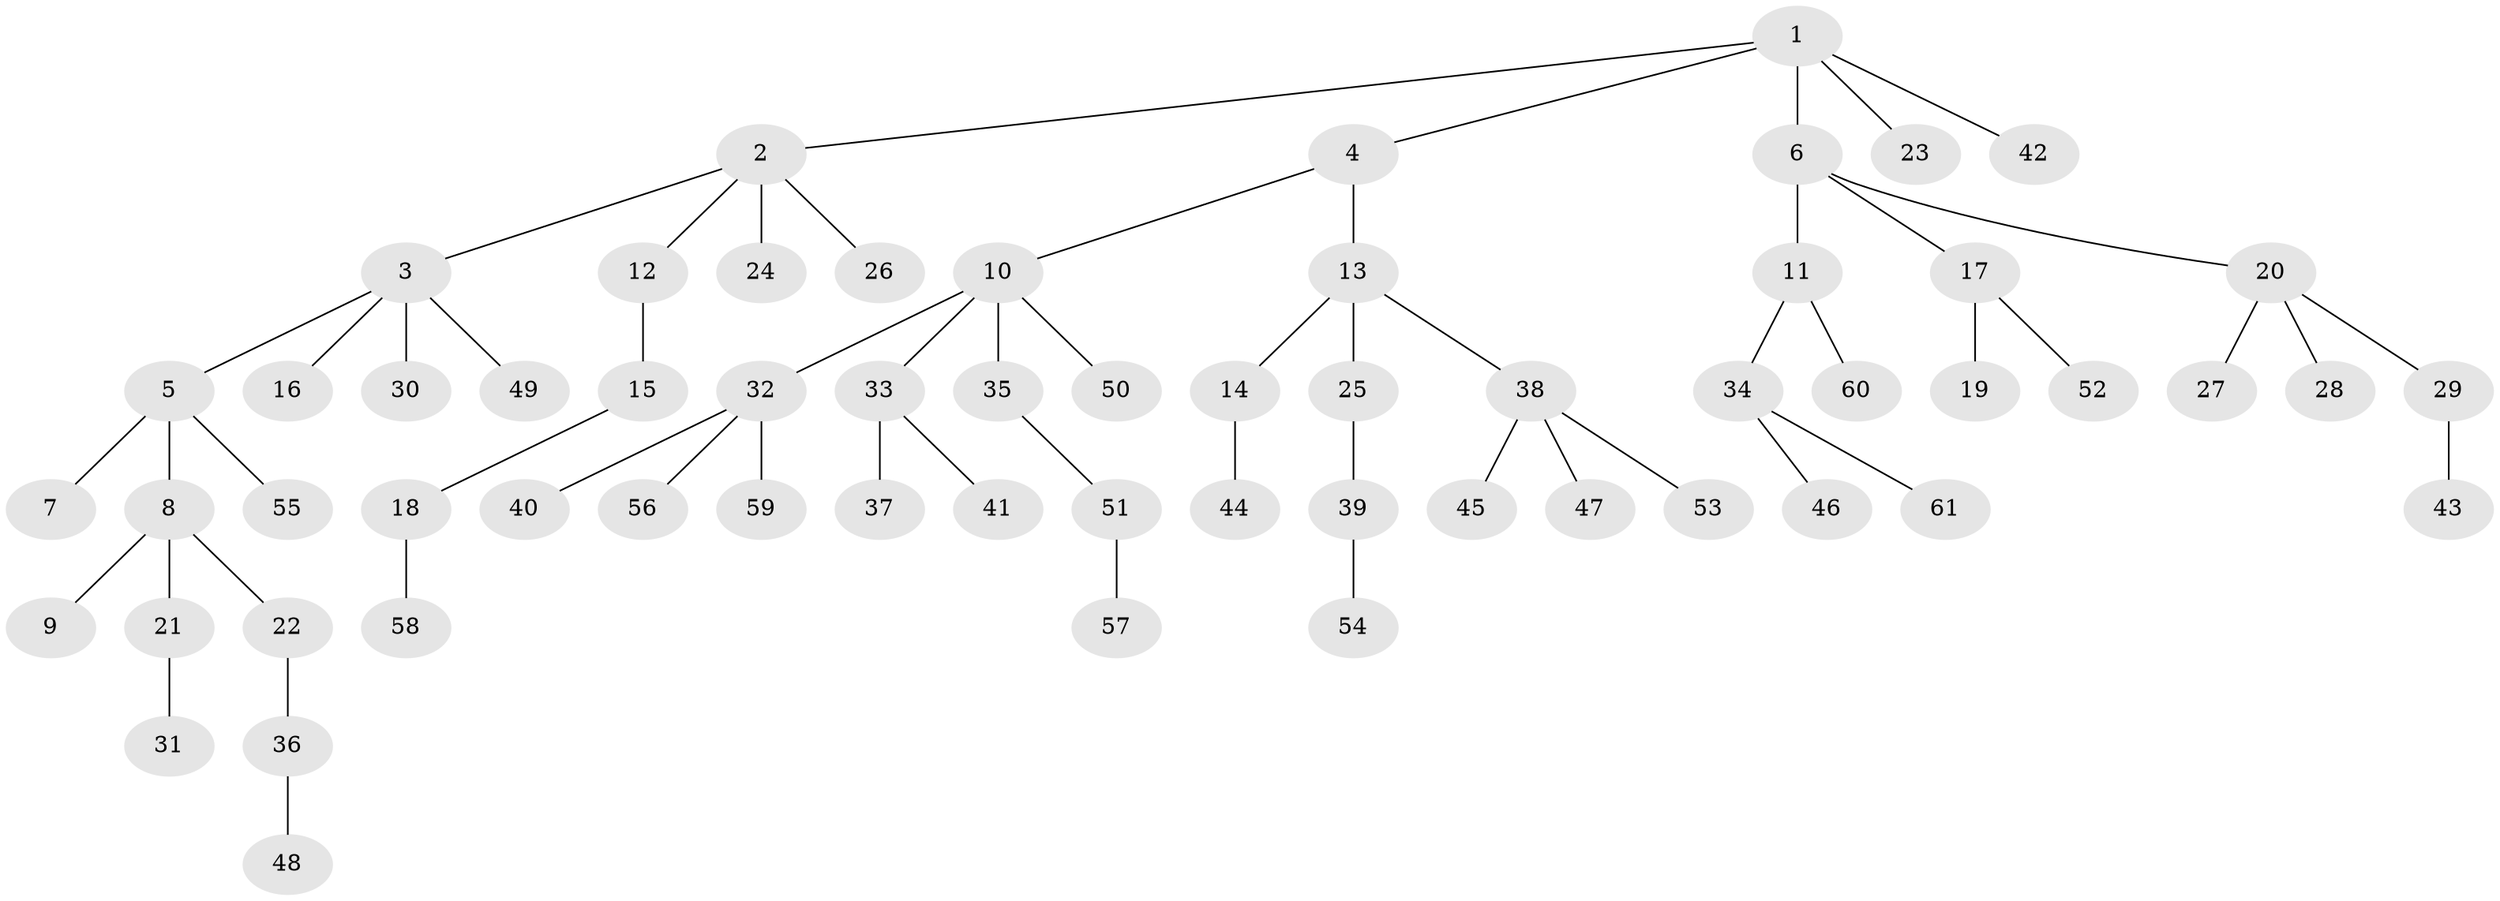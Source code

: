 // coarse degree distribution, {12: 0.047619047619047616, 4: 0.09523809523809523, 1: 0.7619047619047619, 2: 0.09523809523809523}
// Generated by graph-tools (version 1.1) at 2025/19/03/04/25 18:19:26]
// undirected, 61 vertices, 60 edges
graph export_dot {
graph [start="1"]
  node [color=gray90,style=filled];
  1;
  2;
  3;
  4;
  5;
  6;
  7;
  8;
  9;
  10;
  11;
  12;
  13;
  14;
  15;
  16;
  17;
  18;
  19;
  20;
  21;
  22;
  23;
  24;
  25;
  26;
  27;
  28;
  29;
  30;
  31;
  32;
  33;
  34;
  35;
  36;
  37;
  38;
  39;
  40;
  41;
  42;
  43;
  44;
  45;
  46;
  47;
  48;
  49;
  50;
  51;
  52;
  53;
  54;
  55;
  56;
  57;
  58;
  59;
  60;
  61;
  1 -- 2;
  1 -- 4;
  1 -- 6;
  1 -- 23;
  1 -- 42;
  2 -- 3;
  2 -- 12;
  2 -- 24;
  2 -- 26;
  3 -- 5;
  3 -- 16;
  3 -- 30;
  3 -- 49;
  4 -- 10;
  4 -- 13;
  5 -- 7;
  5 -- 8;
  5 -- 55;
  6 -- 11;
  6 -- 17;
  6 -- 20;
  8 -- 9;
  8 -- 21;
  8 -- 22;
  10 -- 32;
  10 -- 33;
  10 -- 35;
  10 -- 50;
  11 -- 34;
  11 -- 60;
  12 -- 15;
  13 -- 14;
  13 -- 25;
  13 -- 38;
  14 -- 44;
  15 -- 18;
  17 -- 19;
  17 -- 52;
  18 -- 58;
  20 -- 27;
  20 -- 28;
  20 -- 29;
  21 -- 31;
  22 -- 36;
  25 -- 39;
  29 -- 43;
  32 -- 40;
  32 -- 56;
  32 -- 59;
  33 -- 37;
  33 -- 41;
  34 -- 46;
  34 -- 61;
  35 -- 51;
  36 -- 48;
  38 -- 45;
  38 -- 47;
  38 -- 53;
  39 -- 54;
  51 -- 57;
}
